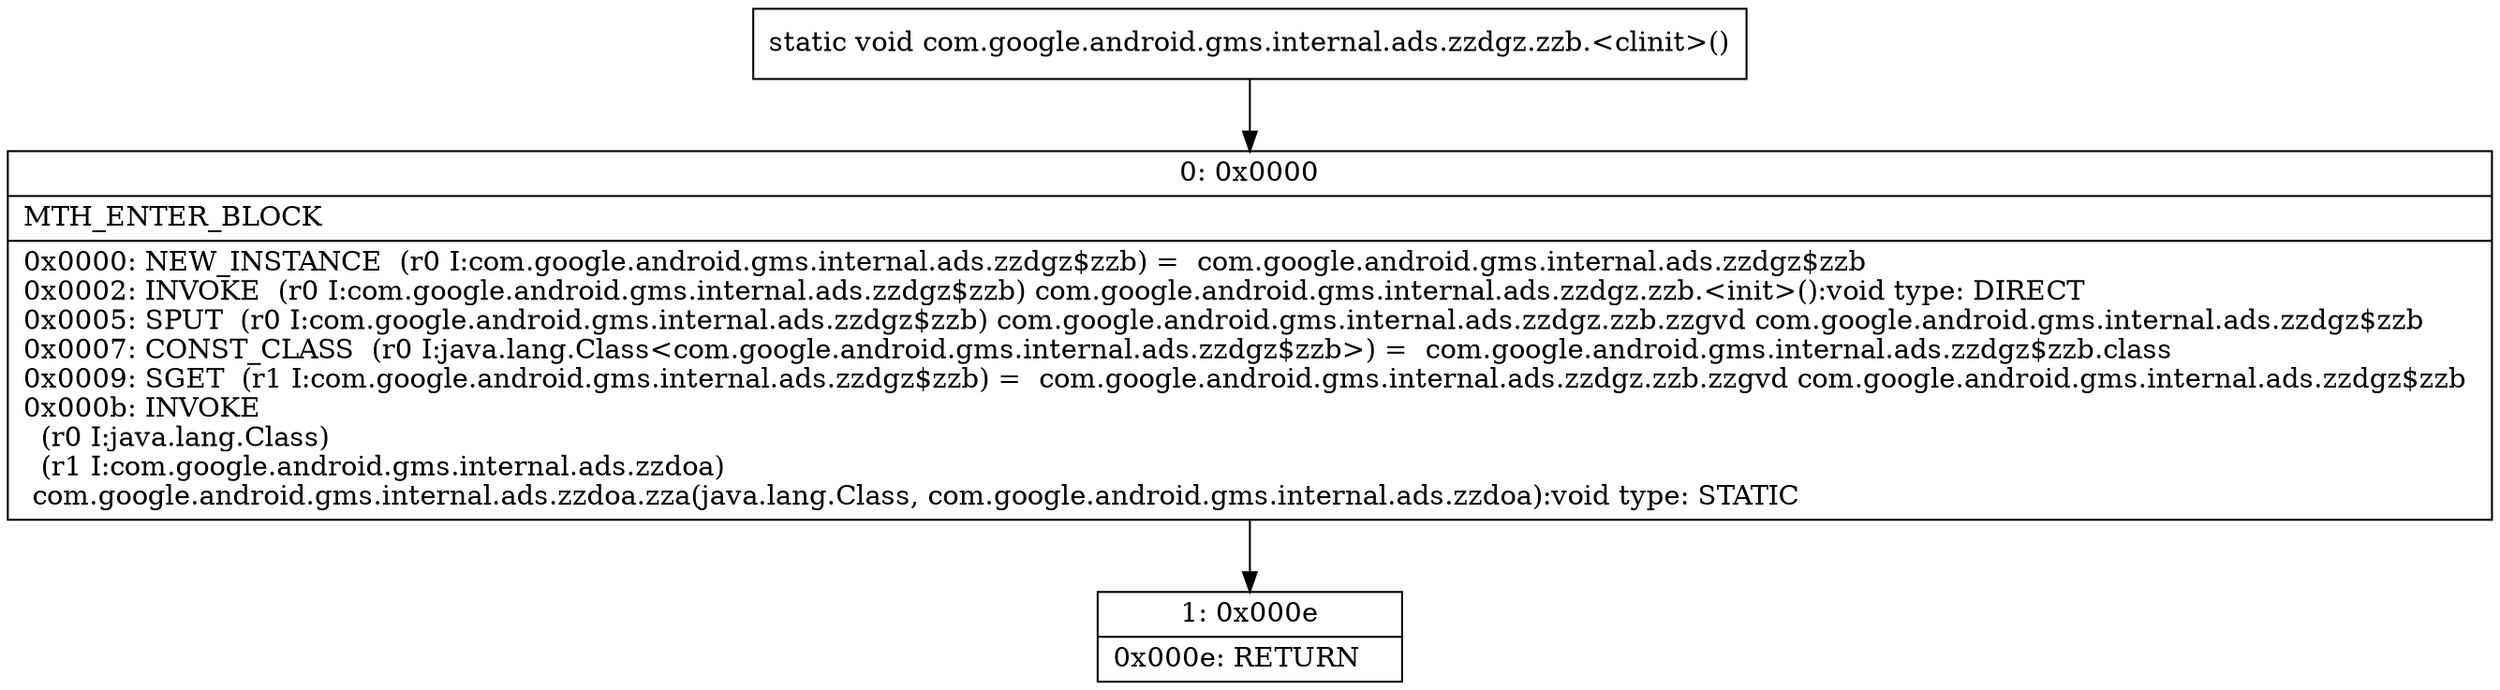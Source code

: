 digraph "CFG forcom.google.android.gms.internal.ads.zzdgz.zzb.\<clinit\>()V" {
Node_0 [shape=record,label="{0\:\ 0x0000|MTH_ENTER_BLOCK\l|0x0000: NEW_INSTANCE  (r0 I:com.google.android.gms.internal.ads.zzdgz$zzb) =  com.google.android.gms.internal.ads.zzdgz$zzb \l0x0002: INVOKE  (r0 I:com.google.android.gms.internal.ads.zzdgz$zzb) com.google.android.gms.internal.ads.zzdgz.zzb.\<init\>():void type: DIRECT \l0x0005: SPUT  (r0 I:com.google.android.gms.internal.ads.zzdgz$zzb) com.google.android.gms.internal.ads.zzdgz.zzb.zzgvd com.google.android.gms.internal.ads.zzdgz$zzb \l0x0007: CONST_CLASS  (r0 I:java.lang.Class\<com.google.android.gms.internal.ads.zzdgz$zzb\>) =  com.google.android.gms.internal.ads.zzdgz$zzb.class \l0x0009: SGET  (r1 I:com.google.android.gms.internal.ads.zzdgz$zzb) =  com.google.android.gms.internal.ads.zzdgz.zzb.zzgvd com.google.android.gms.internal.ads.zzdgz$zzb \l0x000b: INVOKE  \l  (r0 I:java.lang.Class)\l  (r1 I:com.google.android.gms.internal.ads.zzdoa)\l com.google.android.gms.internal.ads.zzdoa.zza(java.lang.Class, com.google.android.gms.internal.ads.zzdoa):void type: STATIC \l}"];
Node_1 [shape=record,label="{1\:\ 0x000e|0x000e: RETURN   \l}"];
MethodNode[shape=record,label="{static void com.google.android.gms.internal.ads.zzdgz.zzb.\<clinit\>() }"];
MethodNode -> Node_0;
Node_0 -> Node_1;
}

